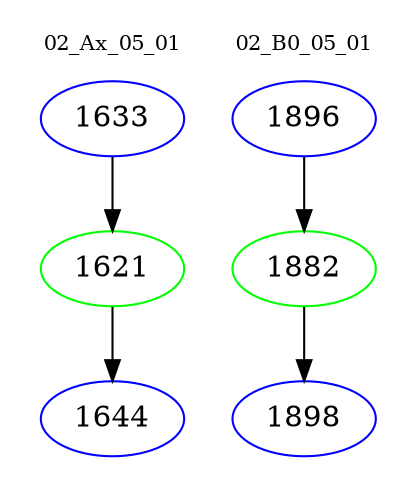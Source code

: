 digraph{
subgraph cluster_0 {
color = white
label = "02_Ax_05_01";
fontsize=10;
T0_1633 [label="1633", color="blue"]
T0_1633 -> T0_1621 [color="black"]
T0_1621 [label="1621", color="green"]
T0_1621 -> T0_1644 [color="black"]
T0_1644 [label="1644", color="blue"]
}
subgraph cluster_1 {
color = white
label = "02_B0_05_01";
fontsize=10;
T1_1896 [label="1896", color="blue"]
T1_1896 -> T1_1882 [color="black"]
T1_1882 [label="1882", color="green"]
T1_1882 -> T1_1898 [color="black"]
T1_1898 [label="1898", color="blue"]
}
}
